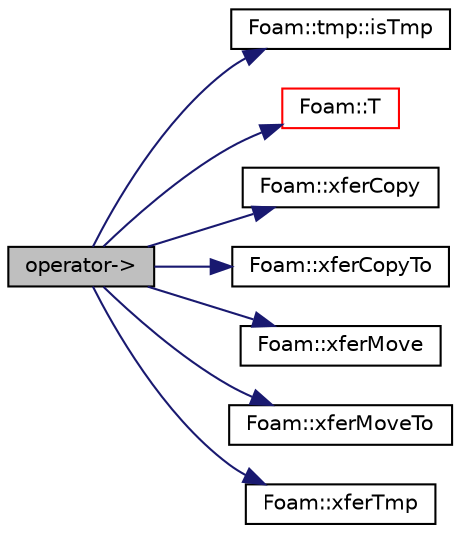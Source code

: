 digraph "operator-&gt;"
{
  bgcolor="transparent";
  edge [fontname="Helvetica",fontsize="10",labelfontname="Helvetica",labelfontsize="10"];
  node [fontname="Helvetica",fontsize="10",shape=record];
  rankdir="LR";
  Node1 [label="operator-\>",height=0.2,width=0.4,color="black", fillcolor="grey75", style="filled", fontcolor="black"];
  Node1 -> Node2 [color="midnightblue",fontsize="10",style="solid",fontname="Helvetica"];
  Node2 [label="Foam::tmp::isTmp",height=0.2,width=0.4,color="black",URL="$a02713.html#a0bb26ea6f57bc69421d947674deab652",tooltip="Return true if this is really a temporary object. "];
  Node1 -> Node3 [color="midnightblue",fontsize="10",style="solid",fontname="Helvetica"];
  Node3 [label="Foam::T",height=0.2,width=0.4,color="red",URL="$a10936.html#ae57fda0abb14bb0944947c463c6e09d4"];
  Node1 -> Node4 [color="midnightblue",fontsize="10",style="solid",fontname="Helvetica"];
  Node4 [label="Foam::xferCopy",height=0.2,width=0.4,color="black",URL="$a10936.html#a9304dc7c64f975ca4e54b1d6610de4d1",tooltip="Construct by copying the contents of the arg. "];
  Node1 -> Node5 [color="midnightblue",fontsize="10",style="solid",fontname="Helvetica"];
  Node5 [label="Foam::xferCopyTo",height=0.2,width=0.4,color="black",URL="$a10936.html#aed80d8c8b13a213aa61e8965031b8b19",tooltip="Construct by copying the contents of the arg. "];
  Node1 -> Node6 [color="midnightblue",fontsize="10",style="solid",fontname="Helvetica"];
  Node6 [label="Foam::xferMove",height=0.2,width=0.4,color="black",URL="$a10936.html#ae3ad39ee5ad896e6d3c0f137ecd12abb",tooltip="Construct by transferring the contents of the arg. "];
  Node1 -> Node7 [color="midnightblue",fontsize="10",style="solid",fontname="Helvetica"];
  Node7 [label="Foam::xferMoveTo",height=0.2,width=0.4,color="black",URL="$a10936.html#ab431b83fecd4670dbc13b6732e7d8264",tooltip="Construct by transferring the contents of the arg. "];
  Node1 -> Node8 [color="midnightblue",fontsize="10",style="solid",fontname="Helvetica"];
  Node8 [label="Foam::xferTmp",height=0.2,width=0.4,color="black",URL="$a10936.html#afa71306aacdc391213172d0538c1e041",tooltip="Construct by transferring the contents of the arg. "];
}
